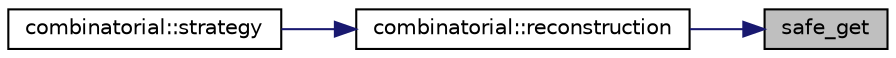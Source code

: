digraph "safe_get"
{
 // INTERACTIVE_SVG=YES
 // LATEX_PDF_SIZE
  edge [fontname="Helvetica",fontsize="10",labelfontname="Helvetica",labelfontsize="10"];
  node [fontname="Helvetica",fontsize="10",shape=record];
  rankdir="RL";
  Node1 [label="safe_get",height=0.2,width=0.4,color="black", fillcolor="grey75", style="filled", fontcolor="black",tooltip=" "];
  Node1 -> Node2 [dir="back",color="midnightblue",fontsize="10",style="solid",fontname="Helvetica"];
  Node2 [label="combinatorial::reconstruction",height=0.2,width=0.4,color="black", fillcolor="white", style="filled",URL="$classcombinatorial.html#a4f90aaf04154a0d1ca9d59e1ccb2c54e",tooltip=" "];
  Node2 -> Node3 [dir="back",color="midnightblue",fontsize="10",style="solid",fontname="Helvetica"];
  Node3 [label="combinatorial::strategy",height=0.2,width=0.4,color="black", fillcolor="white", style="filled",URL="$classcombinatorial.html#a5cd8d199d3f8fe6c9f0b8e1c2e2f7bfd",tooltip=" "];
}
